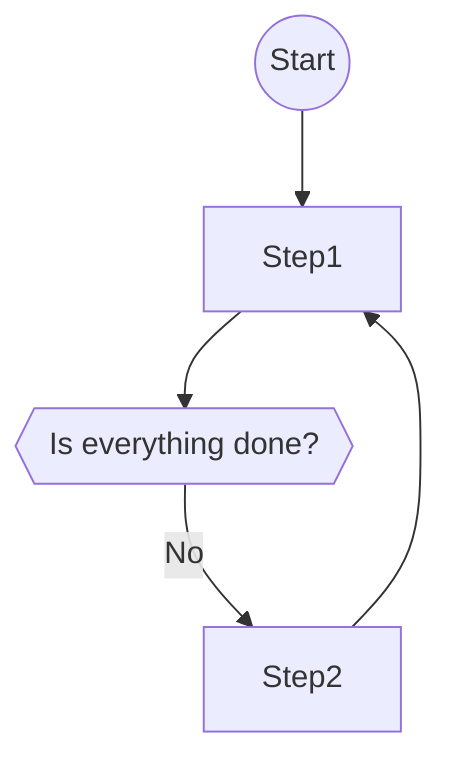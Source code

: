 flowchart TD
node0@{ shape: circle, label: "Start"}
node1["Step1"]
node0 --> node1
node2@{ shape: hex, label: "Is everything done?"}
node1 --> node2
node3["Step2"]
node2 -->|"No"| node3
node3 --> node1